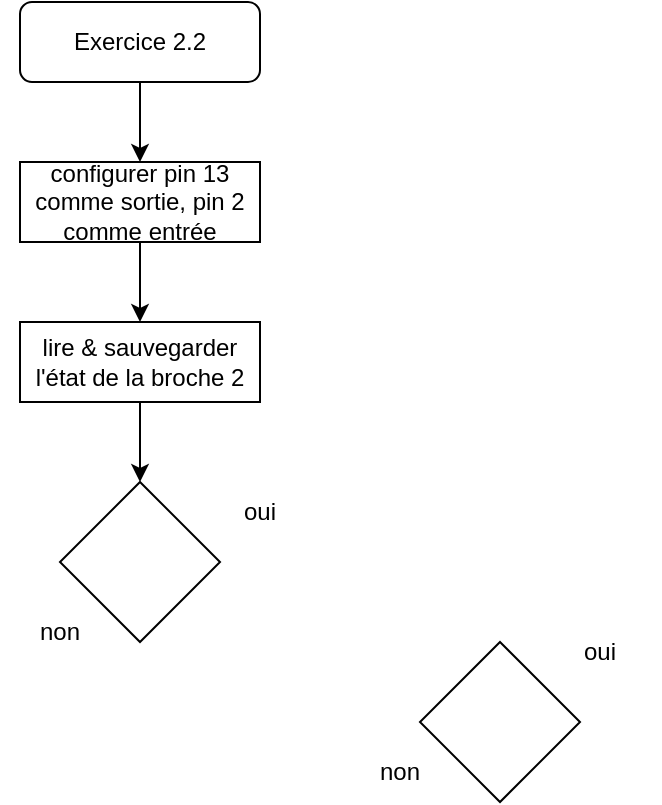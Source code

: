 <mxfile version="22.1.4" type="github">
  <diagram name="Page-1" id="Mkso30scFpM5eTM2bm36">
    <mxGraphModel dx="1050" dy="565" grid="1" gridSize="10" guides="1" tooltips="1" connect="1" arrows="1" fold="1" page="1" pageScale="1" pageWidth="850" pageHeight="1100" math="0" shadow="0">
      <root>
        <mxCell id="0" />
        <mxCell id="1" parent="0" />
        <mxCell id="hsIVLaauy2yIHV9pE63g-6" value="" style="edgeStyle=orthogonalEdgeStyle;rounded=0;orthogonalLoop=1;jettySize=auto;html=1;" edge="1" parent="1" source="hsIVLaauy2yIHV9pE63g-1" target="hsIVLaauy2yIHV9pE63g-2">
          <mxGeometry relative="1" as="geometry" />
        </mxCell>
        <mxCell id="hsIVLaauy2yIHV9pE63g-1" value="Exercice 2.2" style="rounded=1;whiteSpace=wrap;html=1;" vertex="1" parent="1">
          <mxGeometry x="120" y="40" width="120" height="40" as="geometry" />
        </mxCell>
        <mxCell id="hsIVLaauy2yIHV9pE63g-7" value="" style="edgeStyle=orthogonalEdgeStyle;rounded=0;orthogonalLoop=1;jettySize=auto;html=1;" edge="1" parent="1" source="hsIVLaauy2yIHV9pE63g-2" target="hsIVLaauy2yIHV9pE63g-3">
          <mxGeometry relative="1" as="geometry" />
        </mxCell>
        <mxCell id="hsIVLaauy2yIHV9pE63g-2" value="configurer pin 13 comme sortie, pin 2 comme entrée" style="rounded=0;whiteSpace=wrap;html=1;" vertex="1" parent="1">
          <mxGeometry x="120" y="120" width="120" height="40" as="geometry" />
        </mxCell>
        <mxCell id="hsIVLaauy2yIHV9pE63g-8" value="" style="edgeStyle=orthogonalEdgeStyle;rounded=0;orthogonalLoop=1;jettySize=auto;html=1;" edge="1" parent="1" source="hsIVLaauy2yIHV9pE63g-3" target="hsIVLaauy2yIHV9pE63g-4">
          <mxGeometry relative="1" as="geometry" />
        </mxCell>
        <mxCell id="hsIVLaauy2yIHV9pE63g-3" value="lire &amp;amp; sauvegarder l&#39;état de la broche 2" style="rounded=0;whiteSpace=wrap;html=1;" vertex="1" parent="1">
          <mxGeometry x="120" y="200" width="120" height="40" as="geometry" />
        </mxCell>
        <mxCell id="hsIVLaauy2yIHV9pE63g-4" value="" style="rhombus;whiteSpace=wrap;html=1;" vertex="1" parent="1">
          <mxGeometry x="140" y="280" width="80" height="80" as="geometry" />
        </mxCell>
        <mxCell id="hsIVLaauy2yIHV9pE63g-5" value="" style="rhombus;whiteSpace=wrap;html=1;" vertex="1" parent="1">
          <mxGeometry x="320" y="360" width="80" height="80" as="geometry" />
        </mxCell>
        <mxCell id="hsIVLaauy2yIHV9pE63g-9" value="non" style="text;html=1;strokeColor=none;fillColor=none;align=center;verticalAlign=middle;whiteSpace=wrap;rounded=0;" vertex="1" parent="1">
          <mxGeometry x="110" y="340" width="60" height="30" as="geometry" />
        </mxCell>
        <mxCell id="hsIVLaauy2yIHV9pE63g-10" value="oui" style="text;html=1;strokeColor=none;fillColor=none;align=center;verticalAlign=middle;whiteSpace=wrap;rounded=0;" vertex="1" parent="1">
          <mxGeometry x="210" y="280" width="60" height="30" as="geometry" />
        </mxCell>
        <mxCell id="hsIVLaauy2yIHV9pE63g-11" value="oui" style="text;html=1;strokeColor=none;fillColor=none;align=center;verticalAlign=middle;whiteSpace=wrap;rounded=0;" vertex="1" parent="1">
          <mxGeometry x="380" y="350" width="60" height="30" as="geometry" />
        </mxCell>
        <mxCell id="hsIVLaauy2yIHV9pE63g-12" value="non" style="text;html=1;strokeColor=none;fillColor=none;align=center;verticalAlign=middle;whiteSpace=wrap;rounded=0;" vertex="1" parent="1">
          <mxGeometry x="280" y="410" width="60" height="30" as="geometry" />
        </mxCell>
      </root>
    </mxGraphModel>
  </diagram>
</mxfile>
